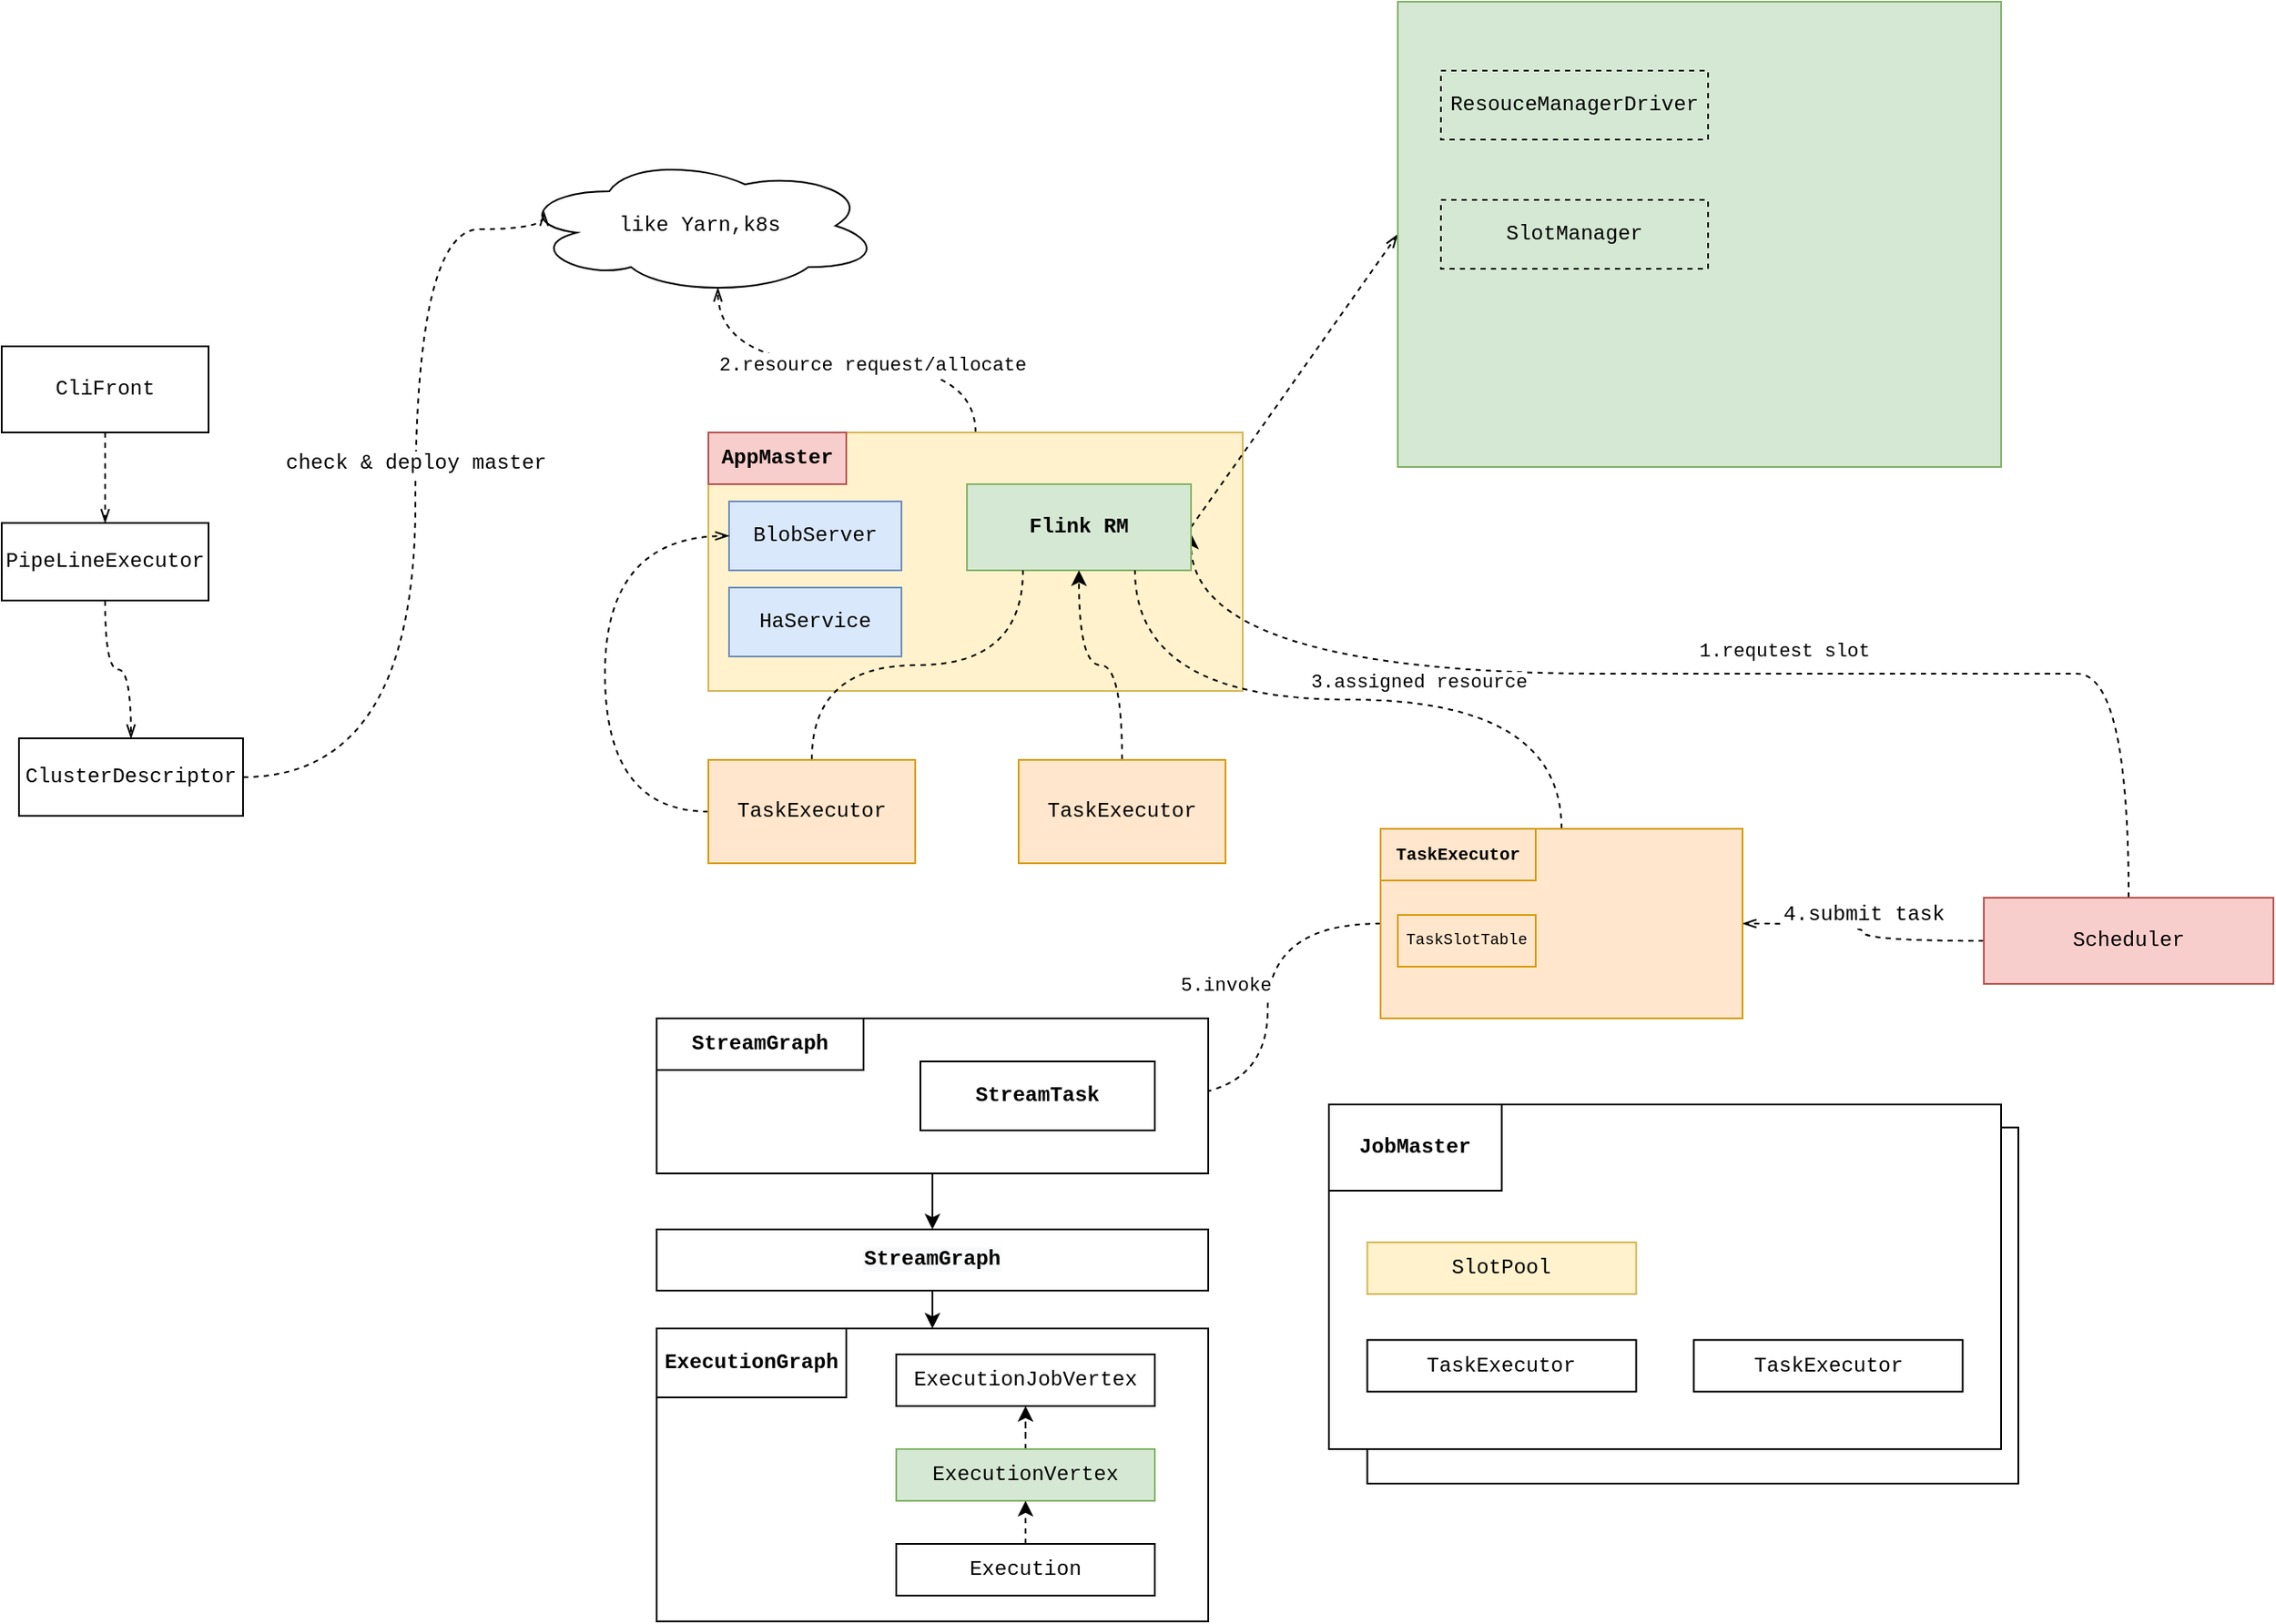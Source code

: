 <mxfile version="15.2.7" type="device"><diagram id="BVex1XVNSqYWumJ8o2yl" name="第 1 页"><mxGraphModel dx="1773" dy="1779" grid="1" gridSize="10" guides="1" tooltips="1" connect="1" arrows="1" fold="1" page="1" pageScale="1" pageWidth="827" pageHeight="1169" math="0" shadow="0"><root><mxCell id="0"/><mxCell id="1" parent="0"/><mxCell id="UXh-1PthDTu0DM1vwNhT-95" style="edgeStyle=orthogonalEdgeStyle;curved=1;rounded=0;orthogonalLoop=1;jettySize=auto;html=1;exitX=0.5;exitY=0;exitDx=0;exitDy=0;entryX=0.55;entryY=0.95;entryDx=0;entryDy=0;entryPerimeter=0;dashed=1;fontFamily=Courier New;fontSize=12;startArrow=none;startFill=0;endArrow=openThin;endFill=0;strokeWidth=1;" edge="1" parent="1" source="UXh-1PthDTu0DM1vwNhT-57" target="UXh-1PthDTu0DM1vwNhT-61"><mxGeometry relative="1" as="geometry"/></mxCell><mxCell id="UXh-1PthDTu0DM1vwNhT-96" value="&lt;span style=&quot;font-size: 11px&quot;&gt;2.resource request/allocate&lt;/span&gt;" style="edgeLabel;html=1;align=center;verticalAlign=middle;resizable=0;points=[];fontSize=12;fontFamily=Courier New;" vertex="1" connectable="0" parent="UXh-1PthDTu0DM1vwNhT-95"><mxGeometry x="-0.143" y="1" relative="1" as="geometry"><mxPoint as="offset"/></mxGeometry></mxCell><mxCell id="UXh-1PthDTu0DM1vwNhT-57" value="" style="rounded=0;whiteSpace=wrap;html=1;fontFamily=Courier New;fillColor=#fff2cc;strokeColor=#d6b656;" vertex="1" parent="1"><mxGeometry x="180" y="120" width="310" height="150" as="geometry"/></mxCell><mxCell id="UXh-1PthDTu0DM1vwNhT-8" value="" style="edgeStyle=orthogonalEdgeStyle;rounded=0;orthogonalLoop=1;jettySize=auto;html=1;fontFamily=Courier New;" edge="1" parent="1" source="UXh-1PthDTu0DM1vwNhT-6" target="UXh-1PthDTu0DM1vwNhT-7"><mxGeometry relative="1" as="geometry"/></mxCell><mxCell id="UXh-1PthDTu0DM1vwNhT-10" value="" style="edgeStyle=orthogonalEdgeStyle;rounded=0;orthogonalLoop=1;jettySize=auto;html=1;fontFamily=Courier New;" edge="1" parent="1" source="UXh-1PthDTu0DM1vwNhT-7" target="UXh-1PthDTu0DM1vwNhT-9"><mxGeometry relative="1" as="geometry"/></mxCell><mxCell id="UXh-1PthDTu0DM1vwNhT-7" value="&lt;meta charset=&quot;utf-8&quot;&gt;&lt;span style=&quot;color: rgb(0, 0, 0); font-family: &amp;quot;courier new&amp;quot;; font-size: 12px; font-style: normal; letter-spacing: normal; text-align: center; text-indent: 0px; text-transform: none; word-spacing: 0px; background-color: rgb(248, 249, 250); display: inline; float: none;&quot;&gt;StreamGraph&lt;/span&gt;" style="rounded=0;whiteSpace=wrap;html=1;fontFamily=Courier New;fontStyle=1" vertex="1" parent="1"><mxGeometry x="150" y="582.5" width="320" height="35.5" as="geometry"/></mxCell><mxCell id="UXh-1PthDTu0DM1vwNhT-28" value="" style="group;rounded=1;" vertex="1" connectable="0" parent="1"><mxGeometry x="540" y="510" width="442.29" height="233.34" as="geometry"/></mxCell><mxCell id="UXh-1PthDTu0DM1vwNhT-48" value="" style="rounded=0;whiteSpace=wrap;html=1;fontFamily=Courier New;" vertex="1" parent="UXh-1PthDTu0DM1vwNhT-28"><mxGeometry x="22.29" y="13.34" width="377.71" height="206.66" as="geometry"/></mxCell><mxCell id="UXh-1PthDTu0DM1vwNhT-25" value="" style="rounded=0;whiteSpace=wrap;html=1;fontFamily=Courier New;" vertex="1" parent="UXh-1PthDTu0DM1vwNhT-28"><mxGeometry width="390.0" height="200.0" as="geometry"/></mxCell><mxCell id="UXh-1PthDTu0DM1vwNhT-27" value="JobMaster" style="rounded=0;whiteSpace=wrap;html=1;fontFamily=Courier New;fontStyle=1" vertex="1" parent="UXh-1PthDTu0DM1vwNhT-28"><mxGeometry width="100.286" height="50.0" as="geometry"/></mxCell><mxCell id="UXh-1PthDTu0DM1vwNhT-30" value="" style="group" vertex="1" connectable="0" parent="UXh-1PthDTu0DM1vwNhT-28"><mxGeometry x="22.286" y="80.0" width="345.429" height="86.67" as="geometry"/></mxCell><mxCell id="UXh-1PthDTu0DM1vwNhT-26" value="TaskExecutor" style="rounded=0;whiteSpace=wrap;html=1;fontFamily=Courier New;" vertex="1" parent="UXh-1PthDTu0DM1vwNhT-30"><mxGeometry y="56.67" width="156.0" height="30.0" as="geometry"/></mxCell><mxCell id="UXh-1PthDTu0DM1vwNhT-20" value="TaskExecutor" style="rounded=0;whiteSpace=wrap;html=1;fontFamily=Courier New;" vertex="1" parent="UXh-1PthDTu0DM1vwNhT-30"><mxGeometry x="189.429" y="56.67" width="156.0" height="30.0" as="geometry"/></mxCell><mxCell id="UXh-1PthDTu0DM1vwNhT-29" value="SlotPool" style="rounded=0;whiteSpace=wrap;html=1;fontFamily=Courier New;fillColor=#fff2cc;strokeColor=#d6b656;" vertex="1" parent="UXh-1PthDTu0DM1vwNhT-30"><mxGeometry width="156.0" height="30.0" as="geometry"/></mxCell><mxCell id="UXh-1PthDTu0DM1vwNhT-32" style="edgeStyle=orthogonalEdgeStyle;rounded=0;orthogonalLoop=1;jettySize=auto;html=1;exitX=0.5;exitY=0;exitDx=0;exitDy=0;entryX=1;entryY=0.573;entryDx=0;entryDy=0;dashed=1;fontFamily=Courier New;startArrow=none;startFill=0;curved=1;entryPerimeter=0;" edge="1" parent="1" source="UXh-1PthDTu0DM1vwNhT-50" target="UXh-1PthDTu0DM1vwNhT-60"><mxGeometry relative="1" as="geometry"><Array as="points"><mxPoint x="944" y="260"/><mxPoint x="470" y="260"/></Array></mxGeometry></mxCell><mxCell id="UXh-1PthDTu0DM1vwNhT-33" value="1.requtest slot" style="edgeLabel;html=1;align=center;verticalAlign=middle;resizable=0;points=[];fontFamily=Courier New;" vertex="1" connectable="0" parent="UXh-1PthDTu0DM1vwNhT-32"><mxGeometry x="-0.208" y="14" relative="1" as="geometry"><mxPoint x="-31" y="-27" as="offset"/></mxGeometry></mxCell><mxCell id="UXh-1PthDTu0DM1vwNhT-79" value="4.submit task" style="edgeStyle=orthogonalEdgeStyle;curved=1;rounded=0;orthogonalLoop=1;jettySize=auto;html=1;exitX=0;exitY=0.5;exitDx=0;exitDy=0;entryX=1;entryY=0.5;entryDx=0;entryDy=0;dashed=1;fontFamily=Courier New;fontSize=12;startArrow=none;startFill=0;endArrow=openThin;endFill=0;" edge="1" parent="1" source="UXh-1PthDTu0DM1vwNhT-50" target="UXh-1PthDTu0DM1vwNhT-68"><mxGeometry x="0.067" y="-5" relative="1" as="geometry"><Array as="points"><mxPoint x="850" y="415"/><mxPoint x="850" y="405"/></Array><mxPoint as="offset"/></mxGeometry></mxCell><mxCell id="UXh-1PthDTu0DM1vwNhT-50" value="Scheduler" style="rounded=0;whiteSpace=wrap;html=1;fontFamily=Courier New;fillColor=#f8cecc;strokeColor=#b85450;" vertex="1" parent="1"><mxGeometry x="920" y="390" width="168" height="50" as="geometry"/></mxCell><mxCell id="UXh-1PthDTu0DM1vwNhT-55" style="edgeStyle=orthogonalEdgeStyle;curved=1;rounded=0;orthogonalLoop=1;jettySize=auto;html=1;exitX=0;exitY=0.5;exitDx=0;exitDy=0;entryX=1;entryY=0.5;entryDx=0;entryDy=0;dashed=1;fontFamily=Courier New;startArrow=none;startFill=0;" edge="1" parent="1" source="UXh-1PthDTu0DM1vwNhT-68" target="UXh-1PthDTu0DM1vwNhT-2"><mxGeometry relative="1" as="geometry"/></mxCell><mxCell id="UXh-1PthDTu0DM1vwNhT-56" value="5.invoke" style="edgeLabel;html=1;align=center;verticalAlign=middle;resizable=0;points=[];fontFamily=Courier New;" vertex="1" connectable="0" parent="UXh-1PthDTu0DM1vwNhT-55"><mxGeometry x="0.171" y="56" relative="1" as="geometry"><mxPoint x="-81" y="-34" as="offset"/></mxGeometry></mxCell><mxCell id="UXh-1PthDTu0DM1vwNhT-58" value="AppMaster" style="rounded=0;whiteSpace=wrap;html=1;fontFamily=Courier New;fillColor=#f8cecc;fontStyle=1;strokeColor=#b85450;" vertex="1" parent="1"><mxGeometry x="180" y="120" width="80" height="30" as="geometry"/></mxCell><mxCell id="UXh-1PthDTu0DM1vwNhT-59" value="BlobServer" style="rounded=0;whiteSpace=wrap;html=1;fontFamily=Courier New;fillColor=#dae8fc;strokeColor=#6c8ebf;" vertex="1" parent="1"><mxGeometry x="192" y="160" width="100" height="40" as="geometry"/></mxCell><mxCell id="UXh-1PthDTu0DM1vwNhT-98" style="edgeStyle=none;rounded=0;orthogonalLoop=1;jettySize=auto;html=1;exitX=1;exitY=0.5;exitDx=0;exitDy=0;entryX=0;entryY=0.5;entryDx=0;entryDy=0;dashed=1;fontFamily=Courier New;fontSize=12;startArrow=none;startFill=0;endArrow=openThin;endFill=0;strokeWidth=1;" edge="1" parent="1" source="UXh-1PthDTu0DM1vwNhT-60" target="UXh-1PthDTu0DM1vwNhT-97"><mxGeometry relative="1" as="geometry"/></mxCell><mxCell id="UXh-1PthDTu0DM1vwNhT-60" value="&lt;b&gt;Flink RM&lt;/b&gt;" style="rounded=0;whiteSpace=wrap;html=1;fontFamily=Courier New;fillColor=#d5e8d4;align=center;strokeColor=#82b366;" vertex="1" parent="1"><mxGeometry x="330" y="150" width="130" height="50" as="geometry"/></mxCell><mxCell id="UXh-1PthDTu0DM1vwNhT-61" value="like Yarn,k8s" style="ellipse;shape=cloud;whiteSpace=wrap;html=1;rounded=1;fontFamily=Courier New;fillColor=none;" vertex="1" parent="1"><mxGeometry x="70" y="-40" width="210" height="80" as="geometry"/></mxCell><mxCell id="UXh-1PthDTu0DM1vwNhT-69" style="edgeStyle=orthogonalEdgeStyle;curved=1;rounded=0;orthogonalLoop=1;jettySize=auto;html=1;exitX=0.5;exitY=0;exitDx=0;exitDy=0;entryX=0.25;entryY=1;entryDx=0;entryDy=0;dashed=1;fontFamily=Courier New;startArrow=none;startFill=0;endArrow=none;endFill=0;" edge="1" parent="1" source="UXh-1PthDTu0DM1vwNhT-66" target="UXh-1PthDTu0DM1vwNhT-60"><mxGeometry relative="1" as="geometry"/></mxCell><mxCell id="UXh-1PthDTu0DM1vwNhT-80" style="edgeStyle=orthogonalEdgeStyle;curved=1;rounded=0;orthogonalLoop=1;jettySize=auto;html=1;exitX=0;exitY=0.5;exitDx=0;exitDy=0;dashed=1;fontFamily=Courier New;fontSize=12;startArrow=none;startFill=0;endArrow=openThin;endFill=0;strokeWidth=1;entryX=0;entryY=0.5;entryDx=0;entryDy=0;" edge="1" parent="1" source="UXh-1PthDTu0DM1vwNhT-66" target="UXh-1PthDTu0DM1vwNhT-59"><mxGeometry relative="1" as="geometry"><mxPoint x="130" y="310" as="targetPoint"/><Array as="points"><mxPoint x="120" y="340"/><mxPoint x="120" y="180"/></Array></mxGeometry></mxCell><mxCell id="UXh-1PthDTu0DM1vwNhT-66" value="TaskExecutor" style="rounded=0;whiteSpace=wrap;html=1;fontFamily=Courier New;fillColor=#ffe6cc;align=center;strokeColor=#d79b00;" vertex="1" parent="1"><mxGeometry x="180" y="310" width="120" height="60" as="geometry"/></mxCell><mxCell id="UXh-1PthDTu0DM1vwNhT-70" style="edgeStyle=orthogonalEdgeStyle;curved=1;rounded=0;orthogonalLoop=1;jettySize=auto;html=1;exitX=0.5;exitY=0;exitDx=0;exitDy=0;entryX=0.5;entryY=1;entryDx=0;entryDy=0;dashed=1;fontFamily=Courier New;startArrow=none;startFill=0;" edge="1" parent="1" source="UXh-1PthDTu0DM1vwNhT-67" target="UXh-1PthDTu0DM1vwNhT-60"><mxGeometry relative="1" as="geometry"/></mxCell><mxCell id="UXh-1PthDTu0DM1vwNhT-67" value="TaskExecutor" style="rounded=0;whiteSpace=wrap;html=1;fontFamily=Courier New;fillColor=#ffe6cc;align=center;strokeColor=#d79b00;" vertex="1" parent="1"><mxGeometry x="360" y="310" width="120" height="60" as="geometry"/></mxCell><mxCell id="UXh-1PthDTu0DM1vwNhT-71" style="edgeStyle=orthogonalEdgeStyle;curved=1;rounded=0;orthogonalLoop=1;jettySize=auto;html=1;exitX=0.5;exitY=0;exitDx=0;exitDy=0;entryX=0.75;entryY=1;entryDx=0;entryDy=0;dashed=1;fontFamily=Courier New;startArrow=none;startFill=0;endArrow=none;endFill=0;" edge="1" parent="1" source="UXh-1PthDTu0DM1vwNhT-68" target="UXh-1PthDTu0DM1vwNhT-60"><mxGeometry relative="1" as="geometry"/></mxCell><mxCell id="UXh-1PthDTu0DM1vwNhT-74" value="3.assigned resource" style="edgeLabel;html=1;align=center;verticalAlign=middle;resizable=0;points=[];fontFamily=Courier New;" vertex="1" connectable="0" parent="UXh-1PthDTu0DM1vwNhT-71"><mxGeometry x="-0.084" relative="1" as="geometry"><mxPoint x="24" y="-10" as="offset"/></mxGeometry></mxCell><mxCell id="UXh-1PthDTu0DM1vwNhT-68" value="" style="rounded=0;whiteSpace=wrap;html=1;fontFamily=Courier New;fillColor=#ffe6cc;align=center;strokeColor=#d79b00;" vertex="1" parent="1"><mxGeometry x="570" y="350" width="210" height="110" as="geometry"/></mxCell><mxCell id="UXh-1PthDTu0DM1vwNhT-72" value="HaService" style="rounded=0;whiteSpace=wrap;html=1;fontFamily=Courier New;fillColor=#dae8fc;strokeColor=#6c8ebf;" vertex="1" parent="1"><mxGeometry x="192" y="210" width="100" height="40" as="geometry"/></mxCell><mxCell id="UXh-1PthDTu0DM1vwNhT-76" value="&lt;span style=&quot;font-size: 10px;&quot;&gt;TaskExecutor&lt;/span&gt;" style="rounded=0;whiteSpace=wrap;html=1;fontFamily=Courier New;fillColor=#ffe6cc;align=center;fontSize=10;fontStyle=1;strokeColor=#d79b00;" vertex="1" parent="1"><mxGeometry x="570" y="350" width="90" height="30" as="geometry"/></mxCell><mxCell id="UXh-1PthDTu0DM1vwNhT-78" value="TaskSlotTable" style="rounded=0;whiteSpace=wrap;html=1;fontFamily=Courier New;fontSize=9;fillColor=#ffe6cc;align=center;strokeColor=#d79b00;" vertex="1" parent="1"><mxGeometry x="580" y="400" width="80" height="30" as="geometry"/></mxCell><mxCell id="UXh-1PthDTu0DM1vwNhT-84" value="" style="group" vertex="1" connectable="0" parent="1"><mxGeometry x="150" y="460" width="320" height="90" as="geometry"/></mxCell><mxCell id="UXh-1PthDTu0DM1vwNhT-6" value="" style="rounded=0;whiteSpace=wrap;html=1;fontFamily=Courier New;" vertex="1" parent="UXh-1PthDTu0DM1vwNhT-84"><mxGeometry width="320" height="90" as="geometry"/></mxCell><mxCell id="UXh-1PthDTu0DM1vwNhT-2" value="StreamTask" style="rounded=0;whiteSpace=wrap;html=1;fontFamily=Courier New;fontStyle=1" vertex="1" parent="UXh-1PthDTu0DM1vwNhT-84"><mxGeometry x="153" y="25" width="136" height="40" as="geometry"/></mxCell><mxCell id="UXh-1PthDTu0DM1vwNhT-83" value="&lt;span&gt;StreamGraph&lt;/span&gt;" style="rounded=0;whiteSpace=wrap;html=1;fontFamily=Courier New;fontSize=12;fillColor=none;align=center;fontStyle=1" vertex="1" parent="UXh-1PthDTu0DM1vwNhT-84"><mxGeometry width="120" height="30" as="geometry"/></mxCell><mxCell id="UXh-1PthDTu0DM1vwNhT-85" value="" style="group" vertex="1" connectable="0" parent="1"><mxGeometry x="150" y="640" width="320" height="170" as="geometry"/></mxCell><mxCell id="UXh-1PthDTu0DM1vwNhT-9" value="" style="rounded=0;whiteSpace=wrap;html=1;fontFamily=Courier New;" vertex="1" parent="UXh-1PthDTu0DM1vwNhT-85"><mxGeometry width="320" height="170" as="geometry"/></mxCell><mxCell id="UXh-1PthDTu0DM1vwNhT-12" value="ExecutionJobVertex" style="rounded=0;whiteSpace=wrap;html=1;fontFamily=Courier New;" vertex="1" parent="UXh-1PthDTu0DM1vwNhT-85"><mxGeometry x="139" y="15" width="150" height="30" as="geometry"/></mxCell><mxCell id="UXh-1PthDTu0DM1vwNhT-16" value="" style="edgeStyle=orthogonalEdgeStyle;rounded=0;orthogonalLoop=1;jettySize=auto;html=1;fontFamily=Courier New;dashed=1;" edge="1" parent="UXh-1PthDTu0DM1vwNhT-85" source="UXh-1PthDTu0DM1vwNhT-15" target="UXh-1PthDTu0DM1vwNhT-12"><mxGeometry relative="1" as="geometry"/></mxCell><mxCell id="UXh-1PthDTu0DM1vwNhT-15" value="ExecutionVertex" style="rounded=0;whiteSpace=wrap;html=1;fontFamily=Courier New;fillColor=#d5e8d4;strokeColor=#82b366;" vertex="1" parent="UXh-1PthDTu0DM1vwNhT-85"><mxGeometry x="139" y="70" width="150" height="30" as="geometry"/></mxCell><mxCell id="UXh-1PthDTu0DM1vwNhT-18" value="Execution" style="rounded=0;whiteSpace=wrap;html=1;fontFamily=Courier New;" vertex="1" parent="UXh-1PthDTu0DM1vwNhT-85"><mxGeometry x="139" y="125" width="150" height="30" as="geometry"/></mxCell><mxCell id="UXh-1PthDTu0DM1vwNhT-22" value="" style="edgeStyle=orthogonalEdgeStyle;rounded=0;orthogonalLoop=1;jettySize=auto;html=1;fontFamily=Courier New;dashed=1;exitX=0.5;exitY=0;exitDx=0;exitDy=0;entryX=0.5;entryY=1;entryDx=0;entryDy=0;" edge="1" parent="UXh-1PthDTu0DM1vwNhT-85" source="UXh-1PthDTu0DM1vwNhT-18" target="UXh-1PthDTu0DM1vwNhT-15"><mxGeometry relative="1" as="geometry"><mxPoint x="240" y="210" as="sourcePoint"/><mxPoint x="240" y="160" as="targetPoint"/></mxGeometry></mxCell><mxCell id="UXh-1PthDTu0DM1vwNhT-81" value="ExecutionGraph" style="rounded=0;whiteSpace=wrap;html=1;fontFamily=Courier New;fontSize=12;fillColor=none;align=center;fontStyle=1" vertex="1" parent="UXh-1PthDTu0DM1vwNhT-85"><mxGeometry width="110" height="40" as="geometry"/></mxCell><mxCell id="UXh-1PthDTu0DM1vwNhT-89" value="" style="edgeStyle=orthogonalEdgeStyle;curved=1;rounded=0;orthogonalLoop=1;jettySize=auto;html=1;dashed=1;fontFamily=Courier New;fontSize=12;startArrow=none;startFill=0;endArrow=openThin;endFill=0;strokeWidth=1;" edge="1" parent="1" source="UXh-1PthDTu0DM1vwNhT-87" target="UXh-1PthDTu0DM1vwNhT-88"><mxGeometry relative="1" as="geometry"/></mxCell><mxCell id="UXh-1PthDTu0DM1vwNhT-87" value="CliFront" style="rounded=0;whiteSpace=wrap;html=1;fontFamily=Courier New;fontSize=12;fillColor=none;align=center;" vertex="1" parent="1"><mxGeometry x="-230" y="70" width="120" height="50" as="geometry"/></mxCell><mxCell id="UXh-1PthDTu0DM1vwNhT-91" value="" style="edgeStyle=orthogonalEdgeStyle;curved=1;rounded=0;orthogonalLoop=1;jettySize=auto;html=1;dashed=1;fontFamily=Courier New;fontSize=12;startArrow=none;startFill=0;endArrow=openThin;endFill=0;strokeWidth=1;entryX=0.07;entryY=0.4;entryDx=0;entryDy=0;exitX=1;exitY=0.5;exitDx=0;exitDy=0;entryPerimeter=0;" edge="1" parent="1" source="UXh-1PthDTu0DM1vwNhT-92" target="UXh-1PthDTu0DM1vwNhT-61"><mxGeometry relative="1" as="geometry"><mxPoint x="80" y="207.5" as="targetPoint"/><Array as="points"><mxPoint x="10" y="320"/><mxPoint x="10" y="2"/></Array></mxGeometry></mxCell><mxCell id="UXh-1PthDTu0DM1vwNhT-94" value="check &amp;amp; deploy master" style="edgeLabel;html=1;align=center;verticalAlign=middle;resizable=0;points=[];fontSize=12;fontFamily=Courier New;" vertex="1" connectable="0" parent="UXh-1PthDTu0DM1vwNhT-91"><mxGeometry x="0.123" relative="1" as="geometry"><mxPoint as="offset"/></mxGeometry></mxCell><mxCell id="UXh-1PthDTu0DM1vwNhT-93" value="" style="edgeStyle=orthogonalEdgeStyle;curved=1;rounded=0;orthogonalLoop=1;jettySize=auto;html=1;dashed=1;fontFamily=Courier New;fontSize=12;startArrow=none;startFill=0;endArrow=openThin;endFill=0;strokeWidth=1;" edge="1" parent="1" source="UXh-1PthDTu0DM1vwNhT-88" target="UXh-1PthDTu0DM1vwNhT-92"><mxGeometry relative="1" as="geometry"/></mxCell><mxCell id="UXh-1PthDTu0DM1vwNhT-88" value="PipeLineExecutor" style="whiteSpace=wrap;html=1;rounded=0;fontFamily=Courier New;fillColor=none;" vertex="1" parent="1"><mxGeometry x="-230" y="172.5" width="120" height="45" as="geometry"/></mxCell><mxCell id="UXh-1PthDTu0DM1vwNhT-92" value="ClusterDescriptor" style="whiteSpace=wrap;html=1;rounded=0;fontFamily=Courier New;fillColor=none;" vertex="1" parent="1"><mxGeometry x="-220" y="297.5" width="130" height="45" as="geometry"/></mxCell><mxCell id="UXh-1PthDTu0DM1vwNhT-97" value="" style="rounded=0;whiteSpace=wrap;html=1;fontFamily=Courier New;fillColor=#d5e8d4;align=center;strokeColor=#82b366;" vertex="1" parent="1"><mxGeometry x="580" y="-130" width="350" height="270" as="geometry"/></mxCell><mxCell id="UXh-1PthDTu0DM1vwNhT-99" value="ResouceManagerDriver" style="rounded=0;whiteSpace=wrap;html=1;fontFamily=Courier New;fontSize=12;fillColor=none;align=center;dashed=1;" vertex="1" parent="1"><mxGeometry x="605" y="-90" width="155" height="40" as="geometry"/></mxCell><mxCell id="UXh-1PthDTu0DM1vwNhT-100" style="edgeStyle=none;rounded=0;orthogonalLoop=1;jettySize=auto;html=1;exitX=0.25;exitY=0;exitDx=0;exitDy=0;dashed=1;fontFamily=Courier New;fontSize=12;startArrow=none;startFill=0;endArrow=openThin;endFill=0;strokeWidth=1;" edge="1" parent="1" source="UXh-1PthDTu0DM1vwNhT-99" target="UXh-1PthDTu0DM1vwNhT-99"><mxGeometry relative="1" as="geometry"/></mxCell><mxCell id="UXh-1PthDTu0DM1vwNhT-101" value="SlotManager" style="rounded=0;whiteSpace=wrap;html=1;fontFamily=Courier New;fontSize=12;fillColor=none;align=center;dashed=1;" vertex="1" parent="1"><mxGeometry x="605" y="-15" width="155" height="40" as="geometry"/></mxCell></root></mxGraphModel></diagram></mxfile>